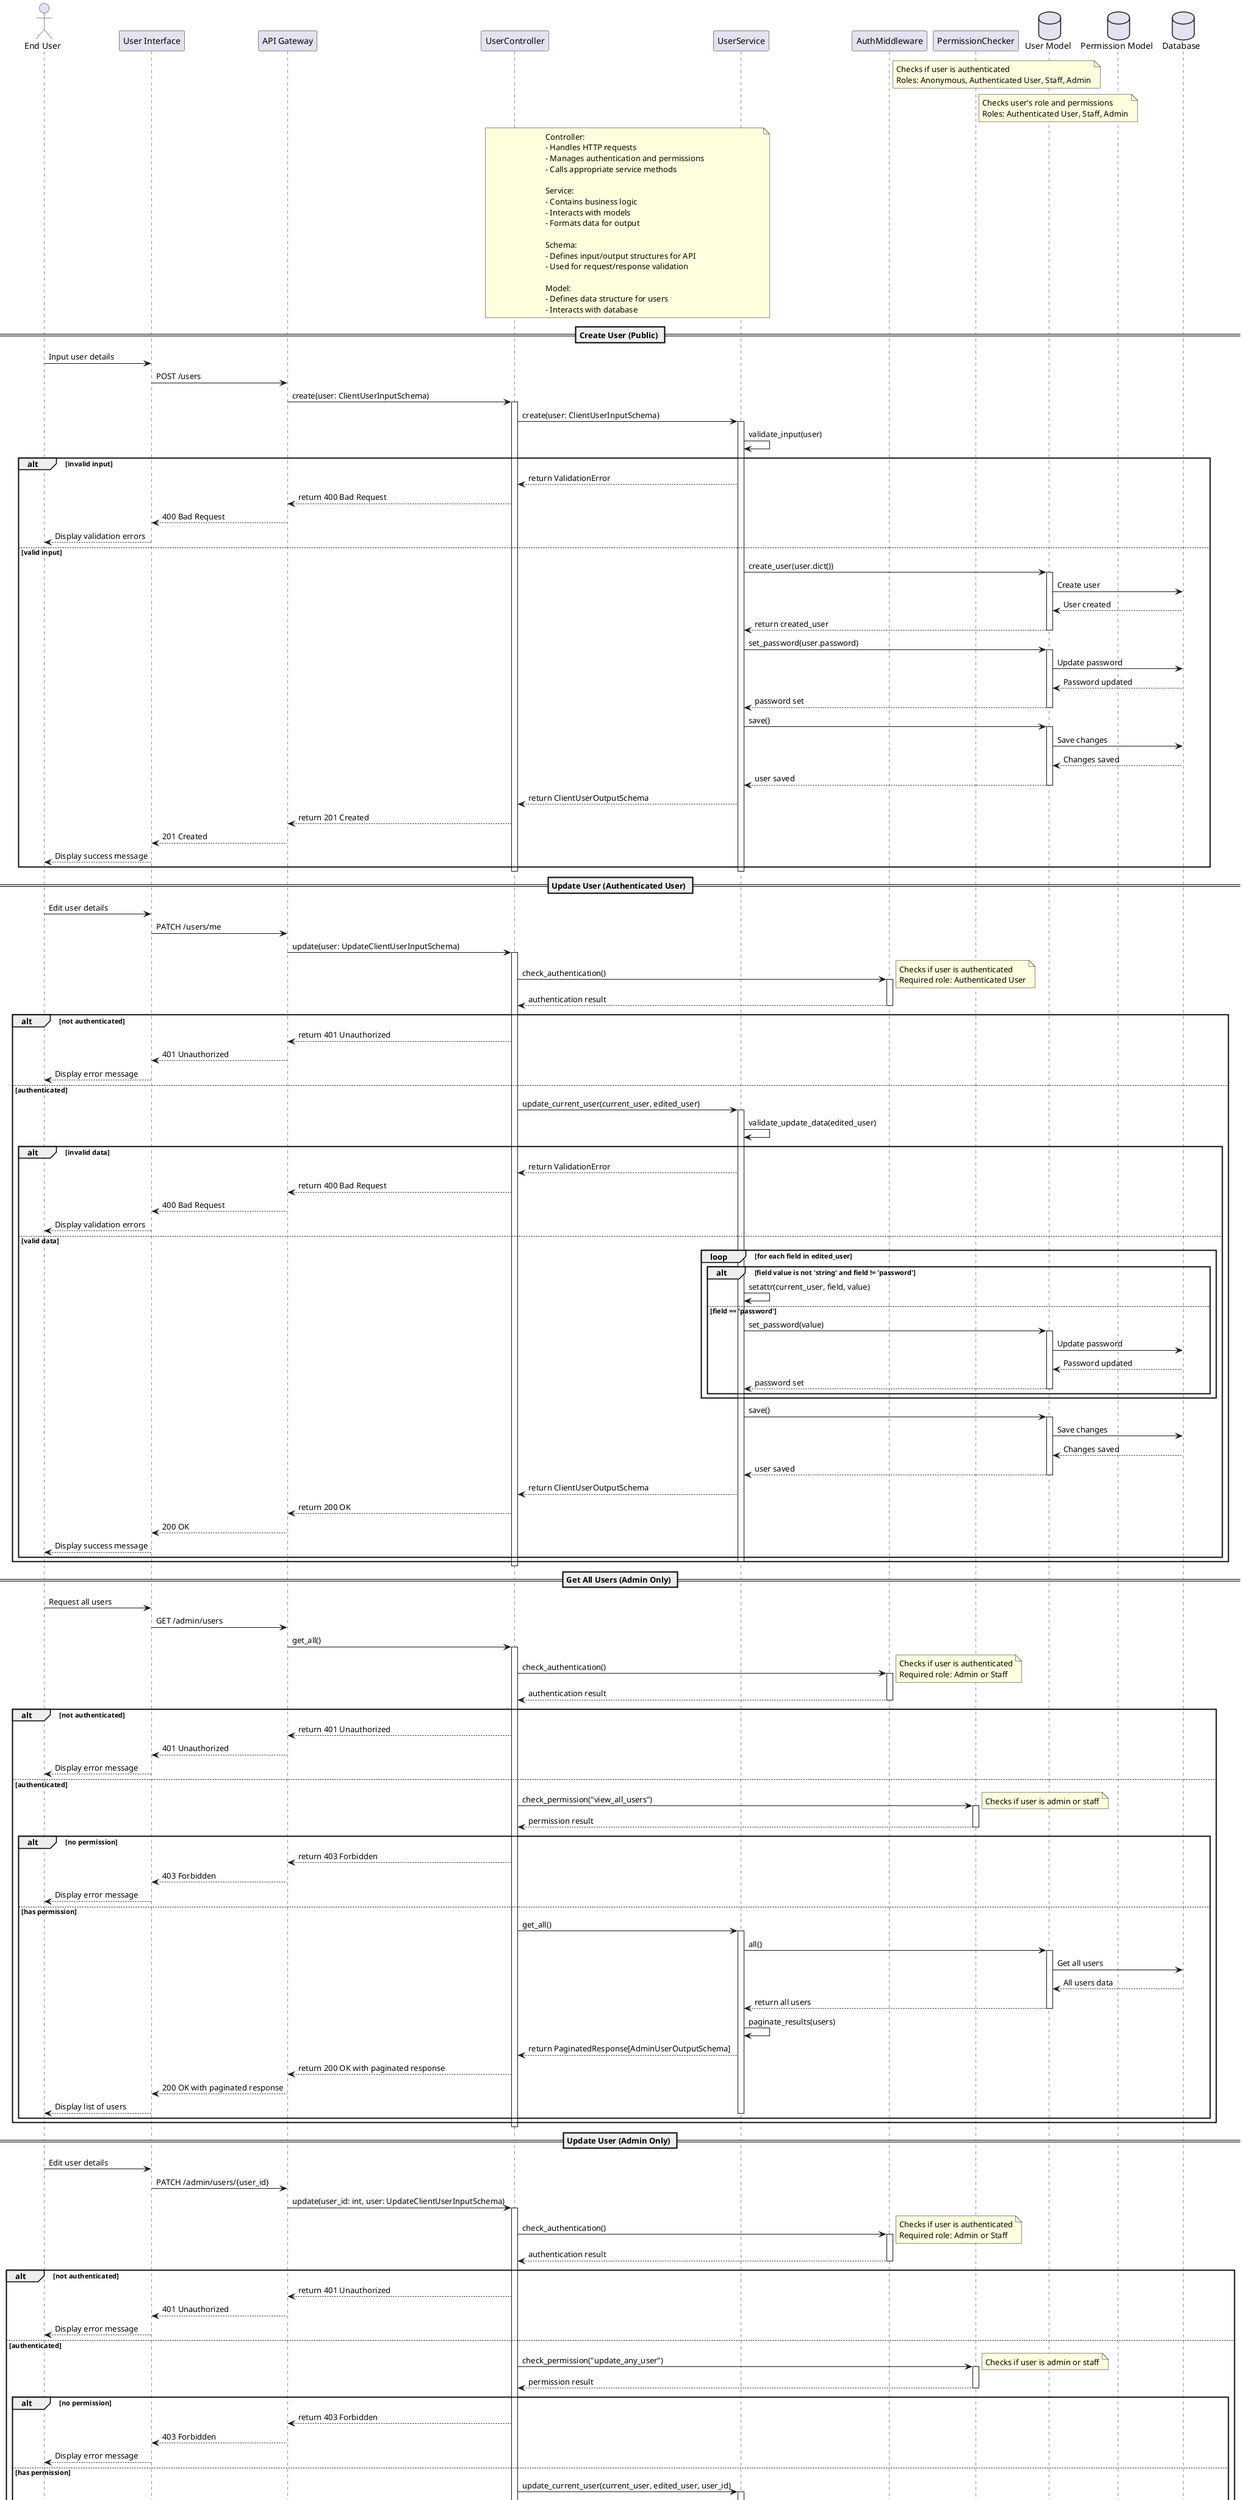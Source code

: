 @startuml User Service

actor "End User" as EU
participant "User Interface" as UI
participant "API Gateway" as AG
participant "UserController" as UC
participant "UserService" as US
participant "AuthMiddleware" as AM
participant "PermissionChecker" as PC
database "User Model" as UM
database "Permission Model" as PM
database "Database" as DB

note right of AM
  Checks if user is authenticated
  Roles: Anonymous, Authenticated User, Staff, Admin
end note

note right of PC
  Checks user's role and permissions
  Roles: Authenticated User, Staff, Admin
end note

note over UC, US
  Controller:
  - Handles HTTP requests
  - Manages authentication and permissions
  - Calls appropriate service methods

  Service:
  - Contains business logic
  - Interacts with models
  - Formats data for output

  Schema:
  - Defines input/output structures for API
  - Used for request/response validation

  Model:
  - Defines data structure for users
  - Interacts with database
end note

== Create User (Public) ==
EU -> UI : Input user details
UI -> AG : POST /users
AG -> UC : create(user: ClientUserInputSchema)
activate UC
UC -> US : create(user: ClientUserInputSchema)
activate US
US -> US : validate_input(user)
alt invalid input
    US --> UC : return ValidationError
    UC --> AG : return 400 Bad Request
    AG --> UI : 400 Bad Request
    UI --> EU : Display validation errors
else valid input
    US -> UM : create_user(user.dict())
    activate UM
    UM -> DB : Create user
    DB --> UM : User created
    UM --> US : return created_user
    deactivate UM
    US -> UM : set_password(user.password)
    activate UM
    UM -> DB : Update password
    DB --> UM : Password updated
    UM --> US : password set
    deactivate UM
    US -> UM : save()
    activate UM
    UM -> DB : Save changes
    DB --> UM : Changes saved
    UM --> US : user saved
    deactivate UM
    US --> UC : return ClientUserOutputSchema
    UC --> AG : return 201 Created
    AG --> UI : 201 Created
    UI --> EU : Display success message
end
deactivate US
deactivate UC

== Update User (Authenticated User) ==
EU -> UI : Edit user details
UI -> AG : PATCH /users/me
AG -> UC : update(user: UpdateClientUserInputSchema)
activate UC
UC -> AM : check_authentication()
activate AM
note right
  Checks if user is authenticated
  Required role: Authenticated User
end note
AM --> UC : authentication result
deactivate AM
alt not authenticated
    UC --> AG : return 401 Unauthorized
    AG --> UI : 401 Unauthorized
    UI --> EU : Display error message
else authenticated
    UC -> US : update_current_user(current_user, edited_user)
    activate US
    US -> US : validate_update_data(edited_user)
    alt invalid data
        US --> UC : return ValidationError
        UC --> AG : return 400 Bad Request
        AG --> UI : 400 Bad Request
        UI --> EU : Display validation errors
    else valid data
        loop for each field in edited_user
            alt field value is not 'string' and field != 'password'
                US -> US : setattr(current_user, field, value)
            else field == 'password'
                US -> UM : set_password(value)
                activate UM
                UM -> DB : Update password
                DB --> UM : Password updated
                UM --> US : password set
                deactivate UM
            end
        end
        US -> UM : save()
        activate UM
        UM -> DB : Save changes
        DB --> UM : Changes saved
        UM --> US : user saved
        deactivate UM
        US --> UC : return ClientUserOutputSchema
        UC --> AG : return 200 OK
        AG --> UI : 200 OK
        UI --> EU : Display success message
    end
    deactivate US
end
deactivate UC

== Get All Users (Admin Only) ==
EU -> UI : Request all users
UI -> AG : GET /admin/users
AG -> UC : get_all()
activate UC
UC -> AM : check_authentication()
activate AM
note right
  Checks if user is authenticated
  Required role: Admin or Staff
end note
AM --> UC : authentication result
deactivate AM
alt not authenticated
    UC --> AG : return 401 Unauthorized
    AG --> UI : 401 Unauthorized
    UI --> EU : Display error message
else authenticated
    UC -> PC : check_permission("view_all_users")
    activate PC
    note right
      Checks if user is admin or staff
    end note
    PC --> UC : permission result
    deactivate PC
    alt no permission
        UC --> AG : return 403 Forbidden
        AG --> UI : 403 Forbidden
        UI --> EU : Display error message
    else has permission
        UC -> US : get_all()
        activate US
        US -> UM : all()
        activate UM
        UM -> DB : Get all users
        DB --> UM : All users data
        UM --> US : return all users
        deactivate UM
        US -> US : paginate_results(users)
        US --> UC : return PaginatedResponse[AdminUserOutputSchema]
        UC --> AG : return 200 OK with paginated response
        AG --> UI : 200 OK with paginated response
        UI --> EU : Display list of users
        deactivate US
    end
end
deactivate UC

== Update User (Admin Only) ==
EU -> UI : Edit user details
UI -> AG : PATCH /admin/users/{user_id}
AG -> UC : update(user_id: int, user: UpdateClientUserInputSchema)
activate UC
UC -> AM : check_authentication()
activate AM
note right
  Checks if user is authenticated
  Required role: Admin or Staff
end note
AM --> UC : authentication result
deactivate AM
alt not authenticated
    UC --> AG : return 401 Unauthorized
    AG --> UI : 401 Unauthorized
    UI --> EU : Display error message
else authenticated
    UC -> PC : check_permission("update_any_user")
    activate PC
    note right
      Checks if user is admin or staff
    end note
    PC --> UC : permission result
    deactivate PC
    alt no permission
        UC --> AG : return 403 Forbidden
        AG --> UI : 403 Forbidden
        UI --> EU : Display error message
    else has permission
        UC -> US : update_current_user(current_user, edited_user, user_id)
        activate US
        US -> UM : get(id=user_id)
        activate UM
        UM -> DB : Get user
        DB --> UM : User data
        UM --> US : return user
        deactivate UM
        US -> US : validate_update_data(edited_user)
        alt invalid data
            US --> UC : return ValidationError
            UC --> AG : return 400 Bad Request
            AG --> UI : 400 Bad Request
            UI --> EU : Display validation errors
        else valid data
            loop for each field in edited_user
                alt field value is not 'string' and field != 'password'
                    US -> US : setattr(user, field, value)
                else field == 'password'
                    US -> UM : set_password(value)
                    activate UM
                    UM -> DB : Update password
                    DB --> UM : Password updated
                    UM --> US : password set
                    deactivate UM
                end
            end
            US -> UM : save()
            activate UM
            UM -> DB : Save changes
            DB --> UM : Changes saved
            UM --> US : user saved
            deactivate UM
            US --> UC : return AdminUserOutputSchema
            UC --> AG : return 200 OK
            AG --> UI : 200 OK
            UI --> EU : Display success message
        end
        deactivate US
    end
end
deactivate UC

== Delete User (Admin Only) ==
EU -> UI : Request to delete user
UI -> AG : DELETE /admin/users/{user_id}
AG -> UC : delete_user(user_id: int)
activate UC
UC -> AM : check_authentication()
activate AM
note right
  Checks if user is authenticated
  Required role: Admin
end note
AM --> UC : authentication result
deactivate AM
alt not authenticated
    UC --> AG : return 401 Unauthorized
    AG --> UI : 401 Unauthorized
    UI --> EU : Display error message
else authenticated
    UC -> PC : check_permission("delete_user")
    activate PC
    note right
      Checks if user is admin
    end note
    PC --> UC : permission result
    deactivate PC
    alt no permission
        UC --> AG : return 403 Forbidden
        AG --> UI : 403 Forbidden
        UI --> EU : Display error message
    else has permission
        UC -> US : delete_user(user_id)
        activate US
        US -> UM : get(id=user_id)
        activate UM
        UM -> DB : Get user
        DB --> UM : User data
        UM --> US : return user
        deactivate UM
        US -> UM : delete()
        activate UM
        UM -> DB : Delete user
        DB --> UM : User deleted
        UM --> US : deletion confirmed
        deactivate UM
        US --> UC : return success message
        UC --> AG : return 204 No Content
        AG --> UI : 204 No Content
        UI --> EU : Display success message
        deactivate US
    end
end
deactivate UC

@enduml
